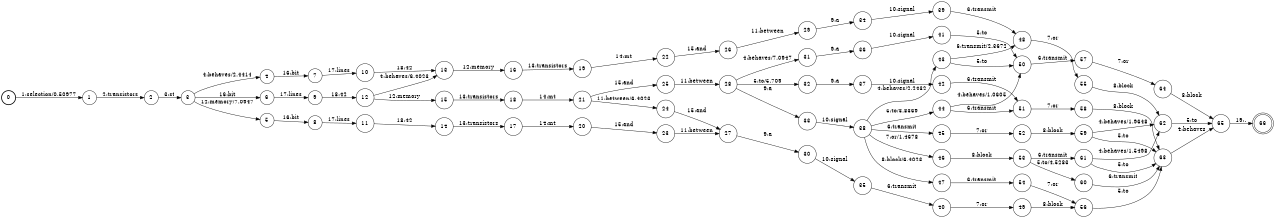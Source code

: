 digraph FST {
rankdir = LR;
size = "8.5,11";
label = "";
center = 1;
orientation = Portrait;
ranksep = "0.4";
nodesep = "0.25";
0 [label = "0", shape = circle, style = bold, fontsize = 14]
	0 -> 1 [label = "1:selection/0.50977", fontsize = 14];
1 [label = "1", shape = circle, style = solid, fontsize = 14]
	1 -> 2 [label = "2:transistors", fontsize = 14];
2 [label = "2", shape = circle, style = solid, fontsize = 14]
	2 -> 3 [label = "3:st", fontsize = 14];
3 [label = "3", shape = circle, style = solid, fontsize = 14]
	3 -> 4 [label = "4:behaves/2.4414", fontsize = 14];
	3 -> 5 [label = "12:memory/7.0947", fontsize = 14];
	3 -> 6 [label = "16:bit", fontsize = 14];
4 [label = "4", shape = circle, style = solid, fontsize = 14]
	4 -> 7 [label = "16:bit", fontsize = 14];
5 [label = "5", shape = circle, style = solid, fontsize = 14]
	5 -> 8 [label = "16:bit", fontsize = 14];
6 [label = "6", shape = circle, style = solid, fontsize = 14]
	6 -> 9 [label = "17:lines", fontsize = 14];
7 [label = "7", shape = circle, style = solid, fontsize = 14]
	7 -> 10 [label = "17:lines", fontsize = 14];
8 [label = "8", shape = circle, style = solid, fontsize = 14]
	8 -> 11 [label = "17:lines", fontsize = 14];
9 [label = "9", shape = circle, style = solid, fontsize = 14]
	9 -> 12 [label = "18:42", fontsize = 14];
10 [label = "10", shape = circle, style = solid, fontsize = 14]
	10 -> 13 [label = "18:42", fontsize = 14];
11 [label = "11", shape = circle, style = solid, fontsize = 14]
	11 -> 14 [label = "18:42", fontsize = 14];
12 [label = "12", shape = circle, style = solid, fontsize = 14]
	12 -> 13 [label = "4:behaves/6.4023", fontsize = 14];
	12 -> 15 [label = "12:memory", fontsize = 14];
13 [label = "13", shape = circle, style = solid, fontsize = 14]
	13 -> 16 [label = "12:memory", fontsize = 14];
14 [label = "14", shape = circle, style = solid, fontsize = 14]
	14 -> 17 [label = "13:transistors", fontsize = 14];
15 [label = "15", shape = circle, style = solid, fontsize = 14]
	15 -> 18 [label = "13:transistors", fontsize = 14];
16 [label = "16", shape = circle, style = solid, fontsize = 14]
	16 -> 19 [label = "13:transistors", fontsize = 14];
17 [label = "17", shape = circle, style = solid, fontsize = 14]
	17 -> 20 [label = "14:mt", fontsize = 14];
18 [label = "18", shape = circle, style = solid, fontsize = 14]
	18 -> 21 [label = "14:mt", fontsize = 14];
19 [label = "19", shape = circle, style = solid, fontsize = 14]
	19 -> 22 [label = "14:mt", fontsize = 14];
20 [label = "20", shape = circle, style = solid, fontsize = 14]
	20 -> 23 [label = "15:and", fontsize = 14];
21 [label = "21", shape = circle, style = solid, fontsize = 14]
	21 -> 24 [label = "11:between/6.4023", fontsize = 14];
	21 -> 25 [label = "15:and", fontsize = 14];
22 [label = "22", shape = circle, style = solid, fontsize = 14]
	22 -> 26 [label = "15:and", fontsize = 14];
23 [label = "23", shape = circle, style = solid, fontsize = 14]
	23 -> 27 [label = "11:between", fontsize = 14];
24 [label = "24", shape = circle, style = solid, fontsize = 14]
	24 -> 27 [label = "15:and", fontsize = 14];
25 [label = "25", shape = circle, style = solid, fontsize = 14]
	25 -> 28 [label = "11:between", fontsize = 14];
26 [label = "26", shape = circle, style = solid, fontsize = 14]
	26 -> 29 [label = "11:between", fontsize = 14];
27 [label = "27", shape = circle, style = solid, fontsize = 14]
	27 -> 30 [label = "9:a", fontsize = 14];
28 [label = "28", shape = circle, style = solid, fontsize = 14]
	28 -> 31 [label = "4:behaves/7.0947", fontsize = 14];
	28 -> 32 [label = "5:to/5.709", fontsize = 14];
	28 -> 33 [label = "9:a", fontsize = 14];
29 [label = "29", shape = circle, style = solid, fontsize = 14]
	29 -> 34 [label = "9:a", fontsize = 14];
30 [label = "30", shape = circle, style = solid, fontsize = 14]
	30 -> 35 [label = "10:signal", fontsize = 14];
31 [label = "31", shape = circle, style = solid, fontsize = 14]
	31 -> 36 [label = "9:a", fontsize = 14];
32 [label = "32", shape = circle, style = solid, fontsize = 14]
	32 -> 37 [label = "9:a", fontsize = 14];
33 [label = "33", shape = circle, style = solid, fontsize = 14]
	33 -> 38 [label = "10:signal", fontsize = 14];
34 [label = "34", shape = circle, style = solid, fontsize = 14]
	34 -> 39 [label = "10:signal", fontsize = 14];
35 [label = "35", shape = circle, style = solid, fontsize = 14]
	35 -> 40 [label = "6:transmit", fontsize = 14];
36 [label = "36", shape = circle, style = solid, fontsize = 14]
	36 -> 41 [label = "10:signal", fontsize = 14];
37 [label = "37", shape = circle, style = solid, fontsize = 14]
	37 -> 42 [label = "10:signal", fontsize = 14];
38 [label = "38", shape = circle, style = solid, fontsize = 14]
	38 -> 43 [label = "4:behaves/2.2432", fontsize = 14];
	38 -> 44 [label = "5:to/3.8369", fontsize = 14];
	38 -> 45 [label = "6:transmit", fontsize = 14];
	38 -> 46 [label = "7:or/1.4678", fontsize = 14];
	38 -> 47 [label = "8:block/6.4023", fontsize = 14];
39 [label = "39", shape = circle, style = solid, fontsize = 14]
	39 -> 48 [label = "6:transmit", fontsize = 14];
40 [label = "40", shape = circle, style = solid, fontsize = 14]
	40 -> 49 [label = "7:or", fontsize = 14];
41 [label = "41", shape = circle, style = solid, fontsize = 14]
	41 -> 50 [label = "5:to", fontsize = 14];
42 [label = "42", shape = circle, style = solid, fontsize = 14]
	42 -> 51 [label = "6:transmit", fontsize = 14];
43 [label = "43", shape = circle, style = solid, fontsize = 14]
	43 -> 50 [label = "5:to", fontsize = 14];
	43 -> 48 [label = "6:transmit/2.3672", fontsize = 14];
44 [label = "44", shape = circle, style = solid, fontsize = 14]
	44 -> 50 [label = "4:behaves/1.0605", fontsize = 14];
	44 -> 51 [label = "6:transmit", fontsize = 14];
45 [label = "45", shape = circle, style = solid, fontsize = 14]
	45 -> 52 [label = "7:or", fontsize = 14];
46 [label = "46", shape = circle, style = solid, fontsize = 14]
	46 -> 53 [label = "8:block", fontsize = 14];
47 [label = "47", shape = circle, style = solid, fontsize = 14]
	47 -> 54 [label = "6:transmit", fontsize = 14];
48 [label = "48", shape = circle, style = solid, fontsize = 14]
	48 -> 55 [label = "7:or", fontsize = 14];
49 [label = "49", shape = circle, style = solid, fontsize = 14]
	49 -> 56 [label = "8:block", fontsize = 14];
50 [label = "50", shape = circle, style = solid, fontsize = 14]
	50 -> 57 [label = "6:transmit", fontsize = 14];
51 [label = "51", shape = circle, style = solid, fontsize = 14]
	51 -> 58 [label = "7:or", fontsize = 14];
52 [label = "52", shape = circle, style = solid, fontsize = 14]
	52 -> 59 [label = "8:block", fontsize = 14];
53 [label = "53", shape = circle, style = solid, fontsize = 14]
	53 -> 60 [label = "5:to/4.5283", fontsize = 14];
	53 -> 61 [label = "6:transmit", fontsize = 14];
54 [label = "54", shape = circle, style = solid, fontsize = 14]
	54 -> 56 [label = "7:or", fontsize = 14];
55 [label = "55", shape = circle, style = solid, fontsize = 14]
	55 -> 62 [label = "8:block", fontsize = 14];
56 [label = "56", shape = circle, style = solid, fontsize = 14]
	56 -> 63 [label = "5:to", fontsize = 14];
57 [label = "57", shape = circle, style = solid, fontsize = 14]
	57 -> 64 [label = "7:or", fontsize = 14];
58 [label = "58", shape = circle, style = solid, fontsize = 14]
	58 -> 63 [label = "8:block", fontsize = 14];
59 [label = "59", shape = circle, style = solid, fontsize = 14]
	59 -> 62 [label = "4:behaves/1.9648", fontsize = 14];
	59 -> 63 [label = "5:to", fontsize = 14];
60 [label = "60", shape = circle, style = solid, fontsize = 14]
	60 -> 63 [label = "6:transmit", fontsize = 14];
61 [label = "61", shape = circle, style = solid, fontsize = 14]
	61 -> 62 [label = "4:behaves/1.5498", fontsize = 14];
	61 -> 63 [label = "5:to", fontsize = 14];
62 [label = "62", shape = circle, style = solid, fontsize = 14]
	62 -> 65 [label = "5:to", fontsize = 14];
63 [label = "63", shape = circle, style = solid, fontsize = 14]
	63 -> 65 [label = "4:behaves", fontsize = 14];
64 [label = "64", shape = circle, style = solid, fontsize = 14]
	64 -> 65 [label = "8:block", fontsize = 14];
65 [label = "65", shape = circle, style = solid, fontsize = 14]
	65 -> 66 [label = "19:.", fontsize = 14];
66 [label = "66", shape = doublecircle, style = solid, fontsize = 14]
}
